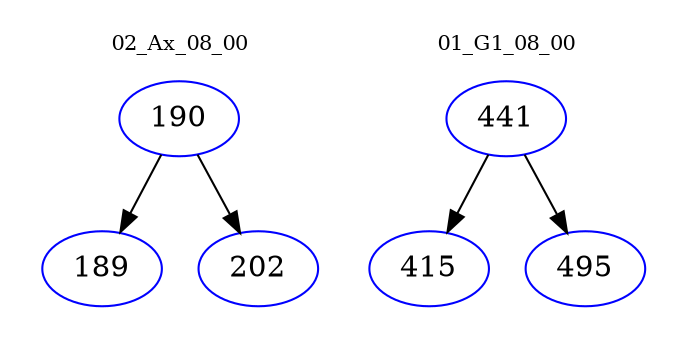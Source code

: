 digraph{
subgraph cluster_0 {
color = white
label = "02_Ax_08_00";
fontsize=10;
T0_190 [label="190", color="blue"]
T0_190 -> T0_189 [color="black"]
T0_189 [label="189", color="blue"]
T0_190 -> T0_202 [color="black"]
T0_202 [label="202", color="blue"]
}
subgraph cluster_1 {
color = white
label = "01_G1_08_00";
fontsize=10;
T1_441 [label="441", color="blue"]
T1_441 -> T1_415 [color="black"]
T1_415 [label="415", color="blue"]
T1_441 -> T1_495 [color="black"]
T1_495 [label="495", color="blue"]
}
}
